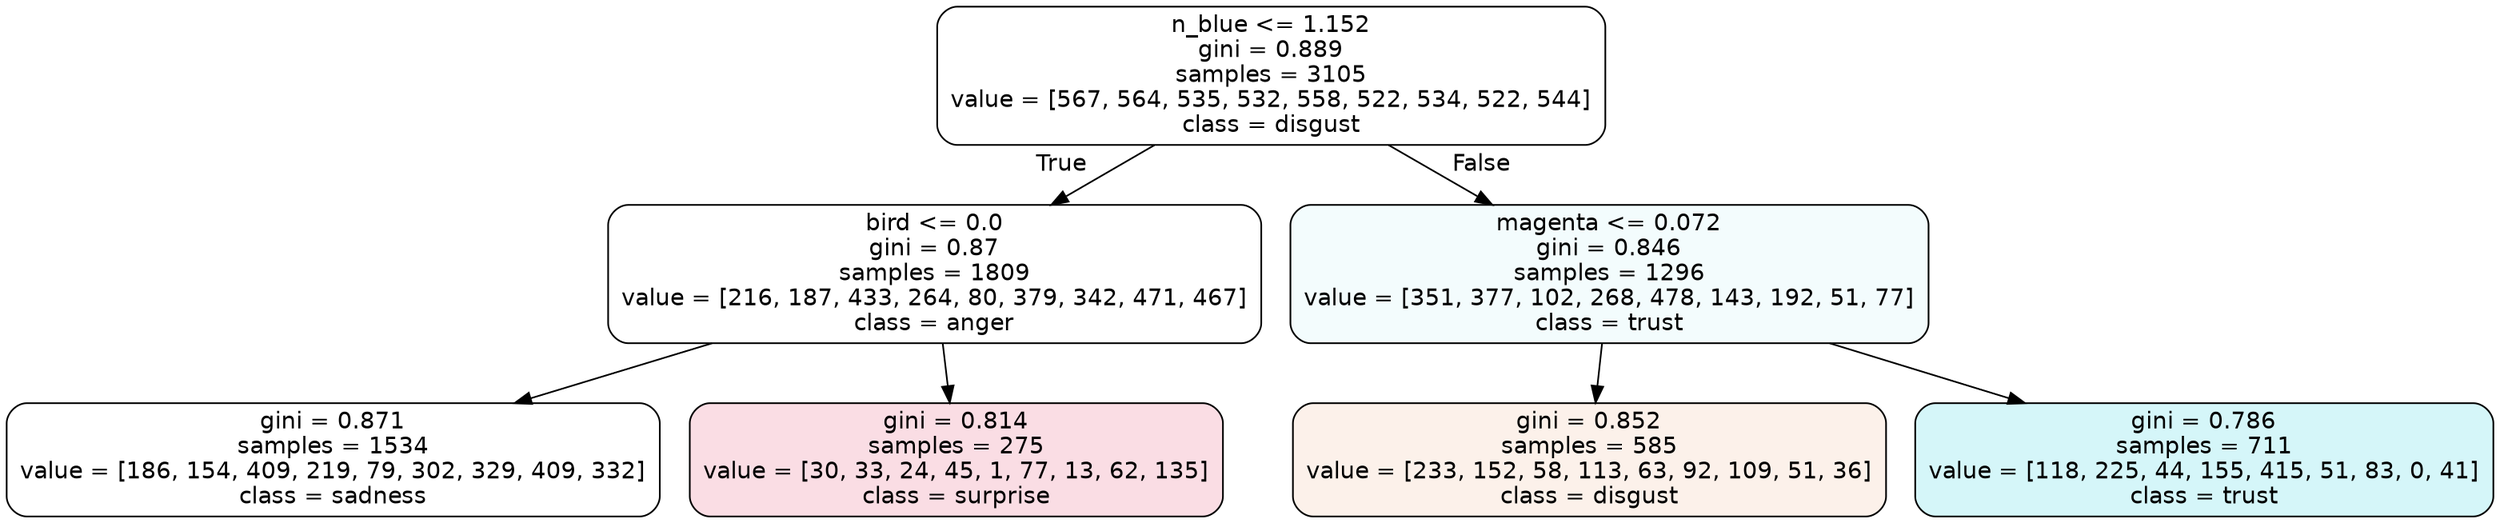 digraph Tree {
node [shape=box, style="filled, rounded", color="black", fontname=helvetica] ;
edge [fontname=helvetica] ;
0 [label="n_blue <= 1.152\ngini = 0.889\nsamples = 3105\nvalue = [567, 564, 535, 532, 558, 522, 534, 522, 544]\nclass = disgust", fillcolor="#e5813900"] ;
1 [label="bird <= 0.0\ngini = 0.87\nsamples = 1809\nvalue = [216, 187, 433, 264, 80, 379, 342, 471, 467]\nclass = anger", fillcolor="#e539d700"] ;
0 -> 1 [labeldistance=2.5, labelangle=45, headlabel="True"] ;
2 [label="gini = 0.871\nsamples = 1534\nvalue = [186, 154, 409, 219, 79, 302, 329, 409, 332]\nclass = sadness", fillcolor="#64e53900"] ;
1 -> 2 ;
3 [label="gini = 0.814\nsamples = 275\nvalue = [30, 33, 24, 45, 1, 77, 13, 62, 135]\nclass = surprise", fillcolor="#e539642b"] ;
1 -> 3 ;
4 [label="magenta <= 0.072\ngini = 0.846\nsamples = 1296\nvalue = [351, 377, 102, 268, 478, 143, 192, 51, 77]\nclass = trust", fillcolor="#39d7e50f"] ;
0 -> 4 [labeldistance=2.5, labelangle=-45, headlabel="False"] ;
5 [label="gini = 0.852\nsamples = 585\nvalue = [233, 152, 58, 113, 63, 92, 109, 51, 36]\nclass = disgust", fillcolor="#e581391b"] ;
4 -> 5 ;
6 [label="gini = 0.786\nsamples = 711\nvalue = [118, 225, 44, 155, 415, 51, 83, 0, 41]\nclass = trust", fillcolor="#39d7e535"] ;
4 -> 6 ;
}